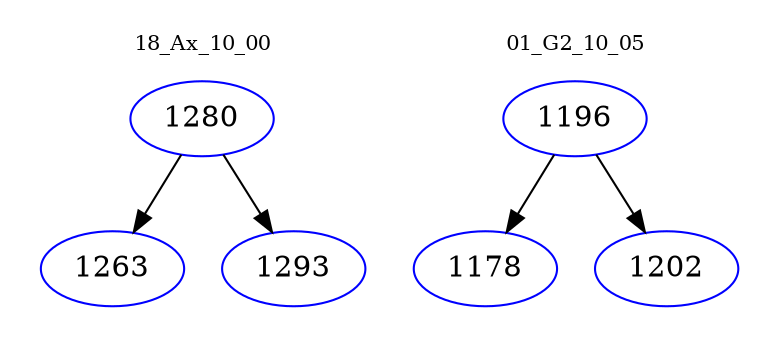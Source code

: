 digraph{
subgraph cluster_0 {
color = white
label = "18_Ax_10_00";
fontsize=10;
T0_1280 [label="1280", color="blue"]
T0_1280 -> T0_1263 [color="black"]
T0_1263 [label="1263", color="blue"]
T0_1280 -> T0_1293 [color="black"]
T0_1293 [label="1293", color="blue"]
}
subgraph cluster_1 {
color = white
label = "01_G2_10_05";
fontsize=10;
T1_1196 [label="1196", color="blue"]
T1_1196 -> T1_1178 [color="black"]
T1_1178 [label="1178", color="blue"]
T1_1196 -> T1_1202 [color="black"]
T1_1202 [label="1202", color="blue"]
}
}
